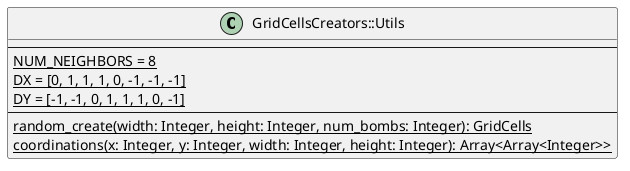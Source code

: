 @startuml grid_cells_creators_utils_class

class GridCellsCreators::Utils {
    --
    {static} NUM_NEIGHBORS = 8
    {static} DX = [0, 1, 1, 1, 0, -1, -1, -1]
    {static} DY = [-1, -1, 0, 1, 1, 1, 0, -1]
    --
    {static} random_create(width: Integer, height: Integer, num_bombs: Integer): GridCells
    {static} coordinations(x: Integer, y: Integer, width: Integer, height: Integer): Array<Array<Integer>>
}

@enduml 